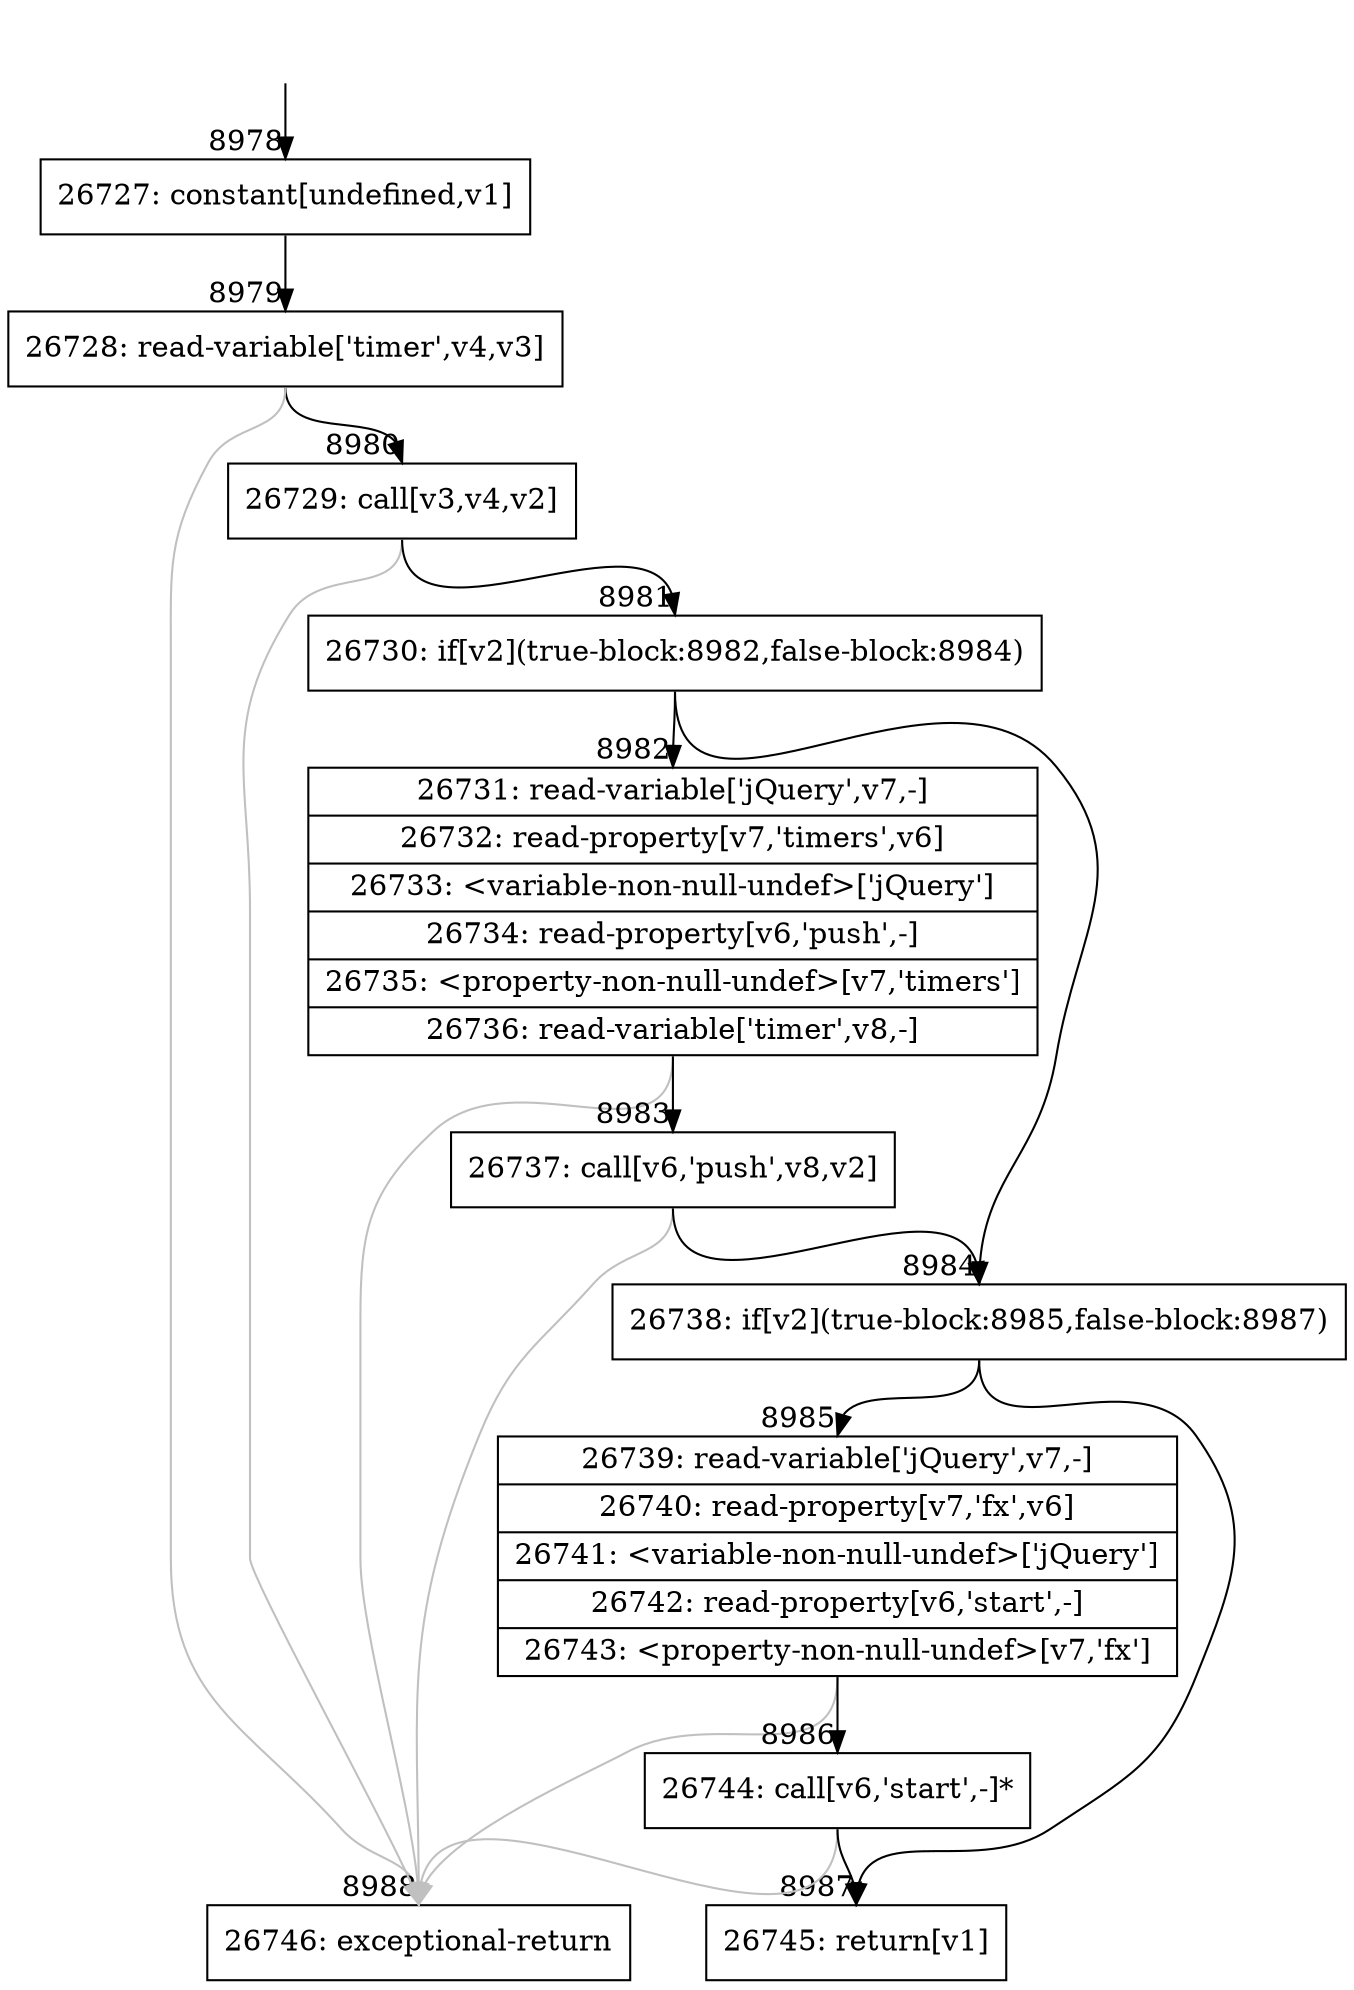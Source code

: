digraph {
rankdir="TD"
BB_entry559[shape=none,label=""];
BB_entry559 -> BB8978 [tailport=s, headport=n, headlabel="    8978"]
BB8978 [shape=record label="{26727: constant[undefined,v1]}" ] 
BB8978 -> BB8979 [tailport=s, headport=n, headlabel="      8979"]
BB8979 [shape=record label="{26728: read-variable['timer',v4,v3]}" ] 
BB8979 -> BB8980 [tailport=s, headport=n, headlabel="      8980"]
BB8979 -> BB8988 [tailport=s, headport=n, color=gray, headlabel="      8988"]
BB8980 [shape=record label="{26729: call[v3,v4,v2]}" ] 
BB8980 -> BB8981 [tailport=s, headport=n, headlabel="      8981"]
BB8980 -> BB8988 [tailport=s, headport=n, color=gray]
BB8981 [shape=record label="{26730: if[v2](true-block:8982,false-block:8984)}" ] 
BB8981 -> BB8984 [tailport=s, headport=n, headlabel="      8984"]
BB8981 -> BB8982 [tailport=s, headport=n, headlabel="      8982"]
BB8982 [shape=record label="{26731: read-variable['jQuery',v7,-]|26732: read-property[v7,'timers',v6]|26733: \<variable-non-null-undef\>['jQuery']|26734: read-property[v6,'push',-]|26735: \<property-non-null-undef\>[v7,'timers']|26736: read-variable['timer',v8,-]}" ] 
BB8982 -> BB8983 [tailport=s, headport=n, headlabel="      8983"]
BB8982 -> BB8988 [tailport=s, headport=n, color=gray]
BB8983 [shape=record label="{26737: call[v6,'push',v8,v2]}" ] 
BB8983 -> BB8984 [tailport=s, headport=n]
BB8983 -> BB8988 [tailport=s, headport=n, color=gray]
BB8984 [shape=record label="{26738: if[v2](true-block:8985,false-block:8987)}" ] 
BB8984 -> BB8985 [tailport=s, headport=n, headlabel="      8985"]
BB8984 -> BB8987 [tailport=s, headport=n, headlabel="      8987"]
BB8985 [shape=record label="{26739: read-variable['jQuery',v7,-]|26740: read-property[v7,'fx',v6]|26741: \<variable-non-null-undef\>['jQuery']|26742: read-property[v6,'start',-]|26743: \<property-non-null-undef\>[v7,'fx']}" ] 
BB8985 -> BB8986 [tailport=s, headport=n, headlabel="      8986"]
BB8985 -> BB8988 [tailport=s, headport=n, color=gray]
BB8986 [shape=record label="{26744: call[v6,'start',-]*}" ] 
BB8986 -> BB8987 [tailport=s, headport=n]
BB8986 -> BB8988 [tailport=s, headport=n, color=gray]
BB8987 [shape=record label="{26745: return[v1]}" ] 
BB8988 [shape=record label="{26746: exceptional-return}" ] 
}
